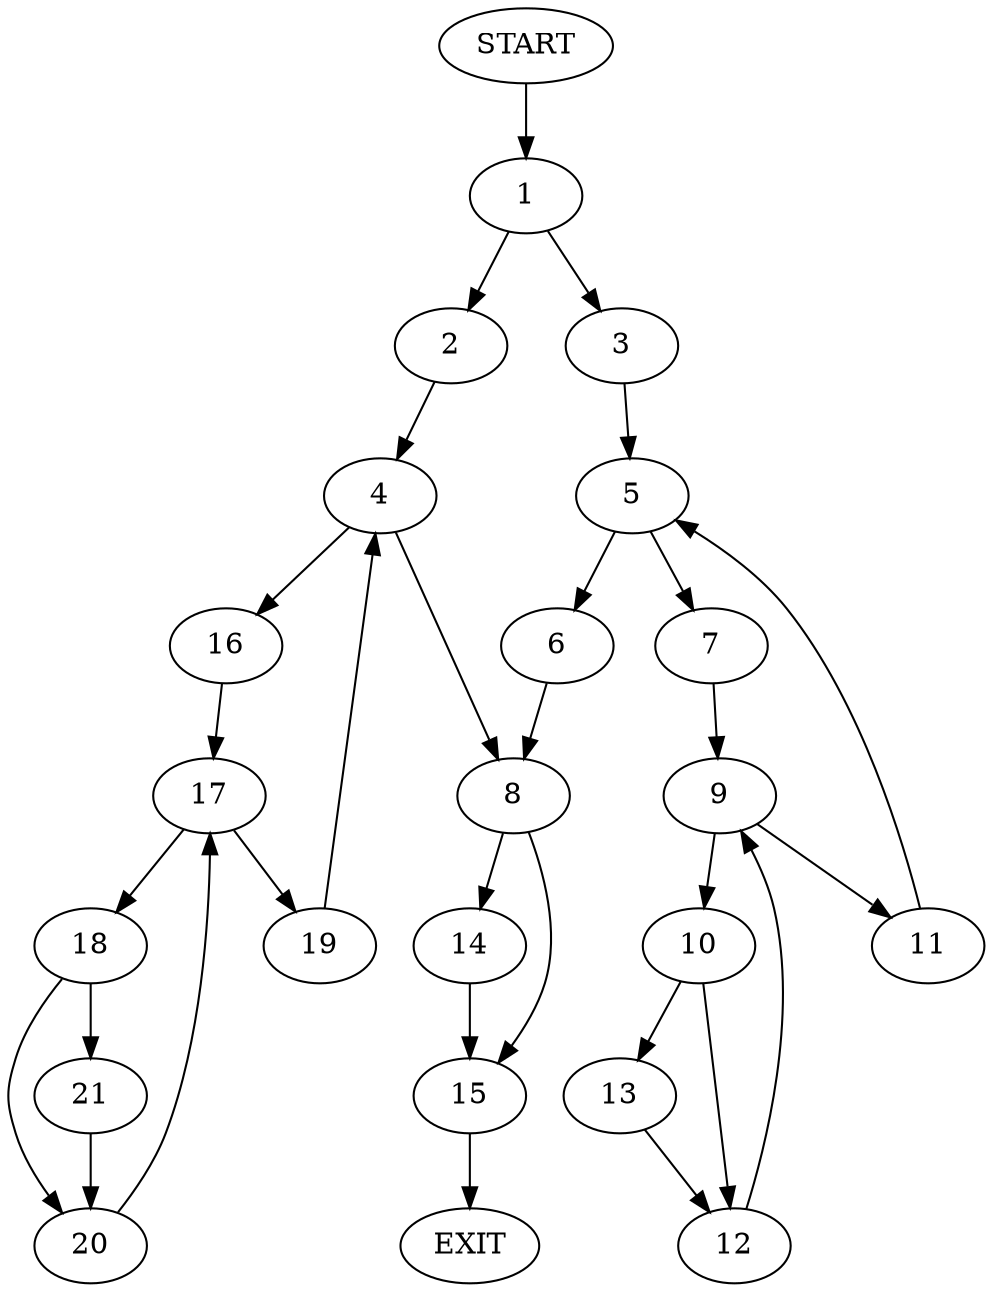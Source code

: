 digraph {
0 [label="START"]
22 [label="EXIT"]
0 -> 1
1 -> 2
1 -> 3
2 -> 4
3 -> 5
5 -> 6
5 -> 7
6 -> 8
7 -> 9
9 -> 10
9 -> 11
11 -> 5
10 -> 12
10 -> 13
13 -> 12
12 -> 9
8 -> 14
8 -> 15
4 -> 8
4 -> 16
16 -> 17
17 -> 18
17 -> 19
18 -> 20
18 -> 21
19 -> 4
20 -> 17
21 -> 20
15 -> 22
14 -> 15
}
